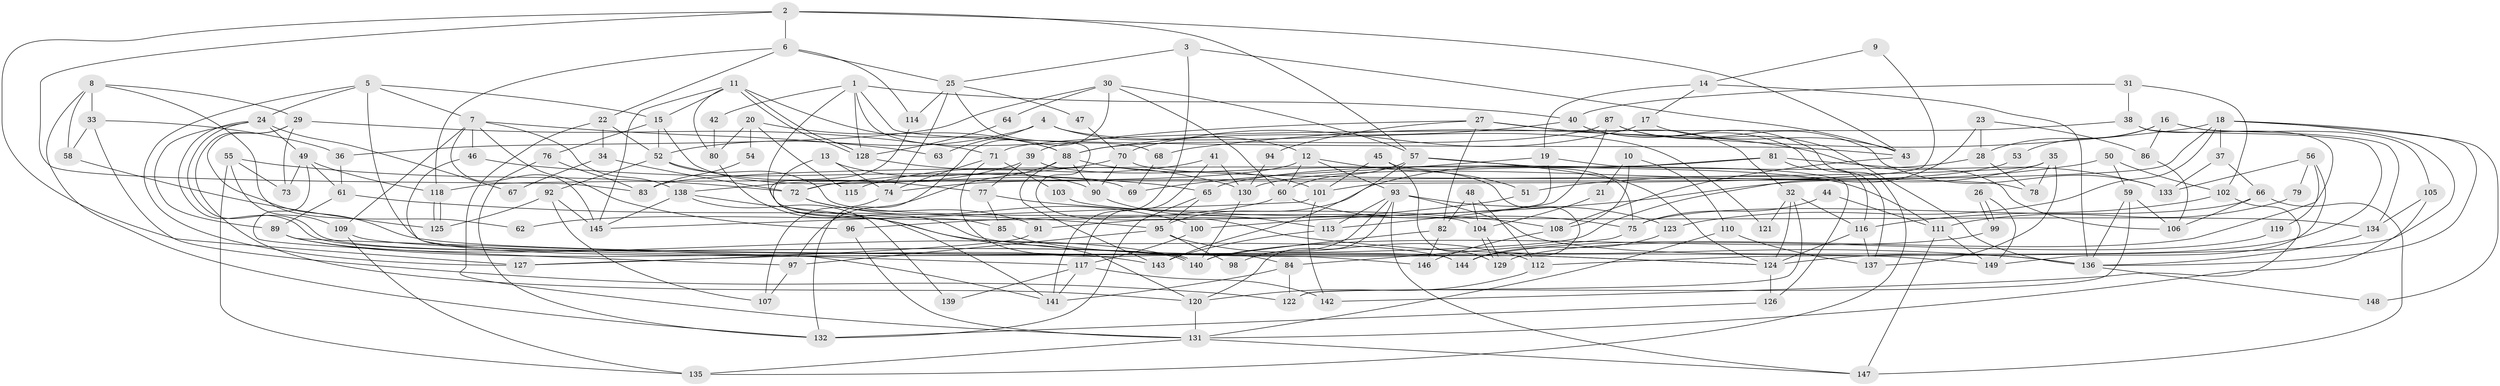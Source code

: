 // Generated by graph-tools (version 1.1) at 2025/35/03/09/25 02:35:54]
// undirected, 149 vertices, 298 edges
graph export_dot {
graph [start="1"]
  node [color=gray90,style=filled];
  1;
  2;
  3;
  4;
  5;
  6;
  7;
  8;
  9;
  10;
  11;
  12;
  13;
  14;
  15;
  16;
  17;
  18;
  19;
  20;
  21;
  22;
  23;
  24;
  25;
  26;
  27;
  28;
  29;
  30;
  31;
  32;
  33;
  34;
  35;
  36;
  37;
  38;
  39;
  40;
  41;
  42;
  43;
  44;
  45;
  46;
  47;
  48;
  49;
  50;
  51;
  52;
  53;
  54;
  55;
  56;
  57;
  58;
  59;
  60;
  61;
  62;
  63;
  64;
  65;
  66;
  67;
  68;
  69;
  70;
  71;
  72;
  73;
  74;
  75;
  76;
  77;
  78;
  79;
  80;
  81;
  82;
  83;
  84;
  85;
  86;
  87;
  88;
  89;
  90;
  91;
  92;
  93;
  94;
  95;
  96;
  97;
  98;
  99;
  100;
  101;
  102;
  103;
  104;
  105;
  106;
  107;
  108;
  109;
  110;
  111;
  112;
  113;
  114;
  115;
  116;
  117;
  118;
  119;
  120;
  121;
  122;
  123;
  124;
  125;
  126;
  127;
  128;
  129;
  130;
  131;
  132;
  133;
  134;
  135;
  136;
  137;
  138;
  139;
  140;
  141;
  142;
  143;
  144;
  145;
  146;
  147;
  148;
  149;
  1 -- 85;
  1 -- 40;
  1 -- 42;
  1 -- 43;
  1 -- 68;
  1 -- 128;
  2 -- 57;
  2 -- 6;
  2 -- 43;
  2 -- 83;
  2 -- 127;
  3 -- 43;
  3 -- 25;
  3 -- 141;
  4 -- 12;
  4 -- 52;
  4 -- 63;
  4 -- 121;
  5 -- 7;
  5 -- 24;
  5 -- 15;
  5 -- 127;
  5 -- 144;
  6 -- 114;
  6 -- 118;
  6 -- 22;
  6 -- 25;
  7 -- 96;
  7 -- 145;
  7 -- 46;
  7 -- 63;
  7 -- 109;
  7 -- 138;
  8 -- 58;
  8 -- 132;
  8 -- 29;
  8 -- 33;
  8 -- 62;
  9 -- 14;
  9 -- 101;
  10 -- 108;
  10 -- 110;
  10 -- 21;
  11 -- 88;
  11 -- 128;
  11 -- 128;
  11 -- 15;
  11 -- 80;
  11 -- 145;
  12 -- 93;
  12 -- 74;
  12 -- 51;
  12 -- 60;
  13 -- 74;
  13 -- 90;
  13 -- 120;
  14 -- 136;
  14 -- 19;
  14 -- 17;
  15 -- 52;
  15 -- 69;
  15 -- 76;
  16 -- 28;
  16 -- 134;
  16 -- 53;
  16 -- 86;
  16 -- 105;
  17 -- 43;
  17 -- 70;
  18 -- 136;
  18 -- 112;
  18 -- 37;
  18 -- 68;
  18 -- 72;
  18 -- 123;
  18 -- 148;
  19 -- 69;
  19 -- 91;
  19 -- 126;
  20 -- 88;
  20 -- 80;
  20 -- 54;
  20 -- 115;
  21 -- 104;
  22 -- 52;
  22 -- 34;
  22 -- 131;
  23 -- 127;
  23 -- 86;
  23 -- 28;
  24 -- 140;
  24 -- 140;
  24 -- 49;
  24 -- 67;
  24 -- 89;
  25 -- 74;
  25 -- 47;
  25 -- 114;
  25 -- 136;
  26 -- 149;
  26 -- 99;
  26 -- 99;
  27 -- 82;
  27 -- 32;
  27 -- 39;
  27 -- 94;
  27 -- 106;
  28 -- 78;
  28 -- 65;
  29 -- 120;
  29 -- 71;
  29 -- 73;
  29 -- 149;
  30 -- 57;
  30 -- 60;
  30 -- 36;
  30 -- 64;
  30 -- 132;
  31 -- 38;
  31 -- 102;
  31 -- 40;
  32 -- 116;
  32 -- 122;
  32 -- 121;
  32 -- 124;
  33 -- 122;
  33 -- 36;
  33 -- 58;
  34 -- 72;
  34 -- 67;
  35 -- 100;
  35 -- 118;
  35 -- 78;
  35 -- 137;
  36 -- 61;
  37 -- 133;
  37 -- 66;
  38 -- 144;
  38 -- 71;
  38 -- 124;
  39 -- 144;
  39 -- 77;
  39 -- 138;
  40 -- 88;
  40 -- 135;
  40 -- 137;
  41 -- 130;
  41 -- 117;
  41 -- 115;
  42 -- 80;
  43 -- 108;
  44 -- 75;
  44 -- 111;
  45 -- 75;
  45 -- 101;
  45 -- 129;
  46 -- 65;
  46 -- 141;
  47 -- 70;
  48 -- 112;
  48 -- 104;
  48 -- 82;
  49 -- 61;
  49 -- 73;
  49 -- 97;
  49 -- 118;
  50 -- 59;
  50 -- 102;
  50 -- 51;
  51 -- 96;
  52 -- 77;
  52 -- 92;
  52 -- 104;
  53 -- 130;
  54 -- 83;
  55 -- 135;
  55 -- 109;
  55 -- 72;
  55 -- 73;
  56 -- 133;
  56 -- 149;
  56 -- 79;
  56 -- 119;
  57 -- 143;
  57 -- 124;
  57 -- 60;
  57 -- 111;
  58 -- 125;
  59 -- 106;
  59 -- 136;
  59 -- 122;
  60 -- 62;
  60 -- 75;
  61 -- 95;
  61 -- 89;
  64 -- 128;
  65 -- 132;
  65 -- 95;
  66 -- 147;
  66 -- 75;
  66 -- 106;
  68 -- 69;
  70 -- 72;
  70 -- 78;
  70 -- 90;
  71 -- 84;
  71 -- 74;
  71 -- 103;
  72 -- 91;
  72 -- 100;
  74 -- 107;
  75 -- 84;
  76 -- 132;
  76 -- 83;
  77 -- 108;
  77 -- 85;
  79 -- 111;
  80 -- 124;
  81 -- 83;
  81 -- 116;
  81 -- 95;
  81 -- 133;
  82 -- 140;
  82 -- 146;
  84 -- 141;
  84 -- 122;
  85 -- 124;
  86 -- 106;
  87 -- 113;
  87 -- 88;
  87 -- 133;
  87 -- 136;
  88 -- 143;
  88 -- 97;
  88 -- 90;
  88 -- 101;
  89 -- 117;
  89 -- 140;
  89 -- 143;
  90 -- 113;
  91 -- 127;
  92 -- 145;
  92 -- 107;
  92 -- 125;
  93 -- 136;
  93 -- 123;
  93 -- 98;
  93 -- 113;
  93 -- 120;
  93 -- 147;
  94 -- 130;
  95 -- 97;
  95 -- 98;
  95 -- 112;
  96 -- 131;
  97 -- 107;
  99 -- 140;
  100 -- 117;
  101 -- 145;
  101 -- 142;
  102 -- 116;
  102 -- 142;
  103 -- 134;
  104 -- 129;
  104 -- 129;
  105 -- 131;
  105 -- 134;
  108 -- 146;
  109 -- 135;
  109 -- 146;
  110 -- 131;
  110 -- 137;
  111 -- 147;
  111 -- 149;
  112 -- 120;
  113 -- 143;
  114 -- 141;
  116 -- 124;
  116 -- 137;
  117 -- 141;
  117 -- 139;
  117 -- 142;
  118 -- 125;
  118 -- 125;
  119 -- 129;
  120 -- 131;
  123 -- 144;
  124 -- 126;
  126 -- 132;
  128 -- 130;
  130 -- 140;
  131 -- 135;
  131 -- 147;
  134 -- 136;
  136 -- 148;
  138 -- 139;
  138 -- 144;
  138 -- 145;
}
